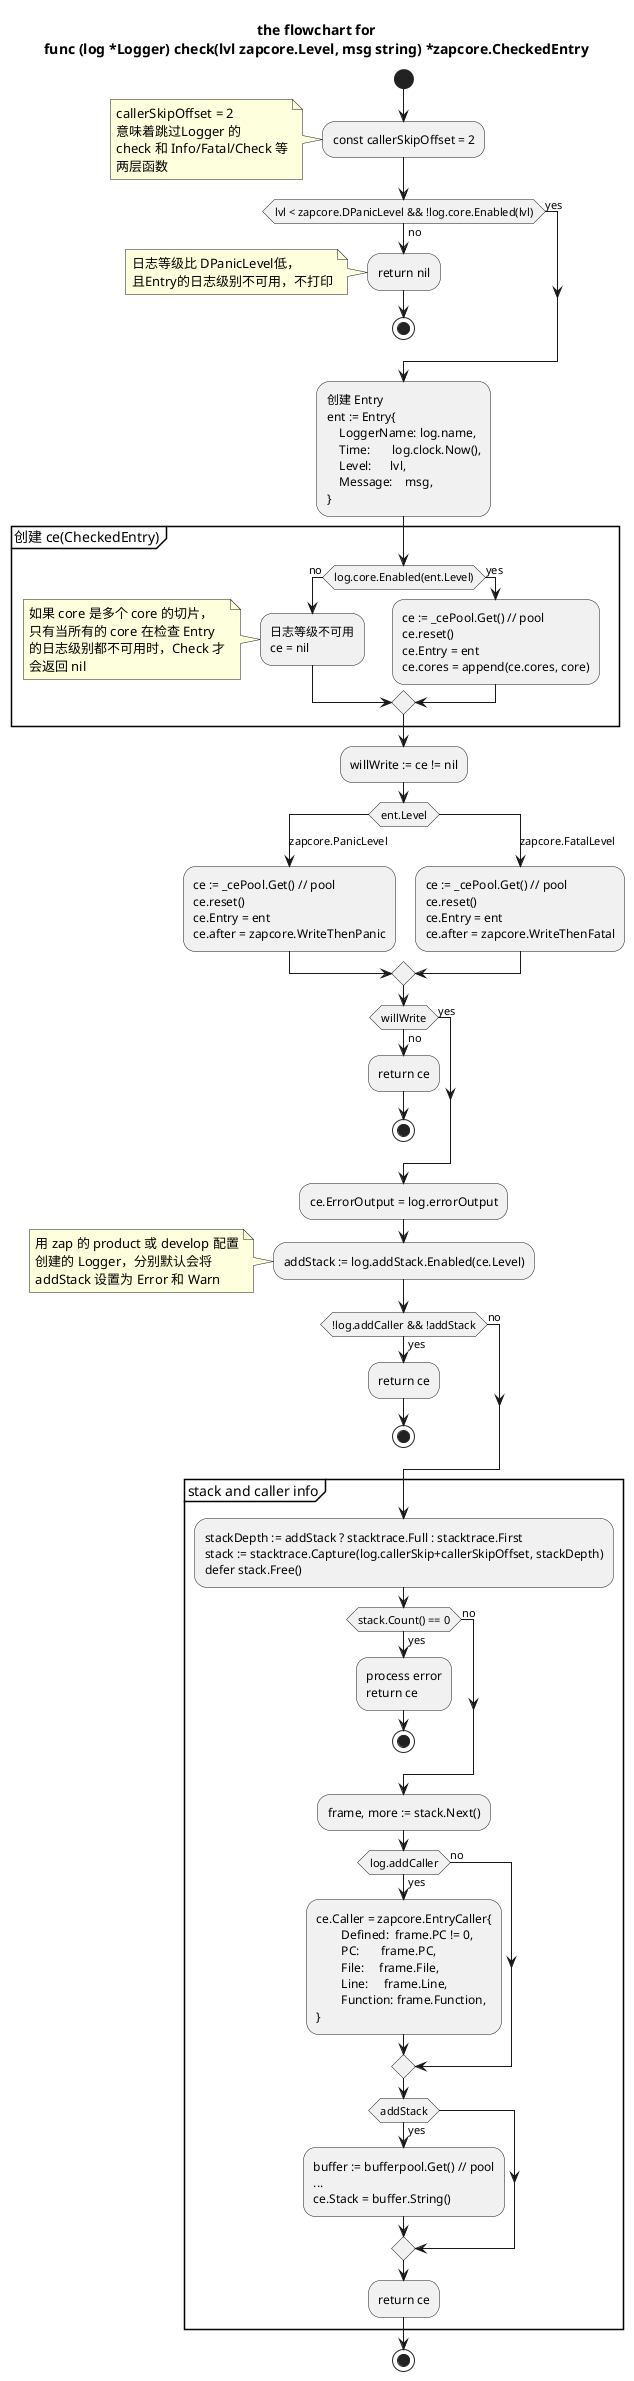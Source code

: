 @startuml
title the flowchart for\nfunc (log *Logger) check(lvl zapcore.Level, msg string) *zapcore.CheckedEntry
start
:const callerSkipOffset = 2;
note
callerSkipOffset = 2
意味着跳过Logger 的
check 和 Info/Fatal/Check 等
两层函数
end note

if (lvl < zapcore.DPanicLevel && !log.core.Enabled(lvl)) then (no)
    :return nil;
    note
    日志等级比 DPanicLevel低，
    且Entry的日志级别不可用，不打印
    end note
    stop
else (yes)
endif

:创建 Entry
ent := Entry{
    LoggerName: log.name,
    Time:       log.clock.Now(),
    Level:      lvl,
    Message:    msg,
};

partition 创建 ce(CheckedEntry) {
if (log.core.Enabled(ent.Level)) then (no)
    :日志等级不可用
    ce = nil;
    note left
    如果 core 是多个 core 的切片，
    只有当所有的 core 在检查 Entry
    的日志级别都不可用时，Check 才
    会返回 nil
    end note
else (yes)
    :ce := _cePool.Get() // pool
    ce.reset()
    ce.Entry = ent
    ce.cores = append(ce.cores, core);
endif
}

:willWrite := ce != nil;
switch (ent.Level)
case (zapcore.PanicLevel)
    :ce := _cePool.Get() // pool
    ce.reset()
    ce.Entry = ent
    ce.after = zapcore.WriteThenPanic;
case (zapcore.FatalLevel)
    :ce := _cePool.Get() // pool
    ce.reset()
    ce.Entry = ent
    ce.after = zapcore.WriteThenFatal;
endswitch

if (willWrite) then (no)
    :return ce;
    stop
else (yes)
endif

:ce.ErrorOutput = log.errorOutput;

:addStack := log.addStack.Enabled(ce.Level);
note
用 zap 的 product 或 develop 配置
创建的 Logger，分别默认会将
addStack 设置为 Error 和 Warn
end note
if (!log.addCaller && !addStack) then (yes)
	    :return ce;
        stop
else (no)
endif

partition stack and caller info {
    :stackDepth := addStack ? stacktrace.Full : stacktrace.First
    stack := stacktrace.Capture(log.callerSkip+callerSkipOffset, stackDepth)
    defer stack.Free();

    if (stack.Count() == 0) then (yes)
        :process error
        return ce;
        stop
    else (no)
    endif

    :frame, more := stack.Next();
    if (log.addCaller) then (yes)
        :ce.Caller = zapcore.EntryCaller{
			Defined:  frame.PC != 0,
			PC:       frame.PC,
			File:     frame.File,
			Line:     frame.Line,
			Function: frame.Function,
		};
    else (no)
    endif

    if (addStack) then (yes)
        :buffer := bufferpool.Get() // pool
        ...
        ce.Stack = buffer.String();
    endif

    :return ce;
}
stop
@enduml